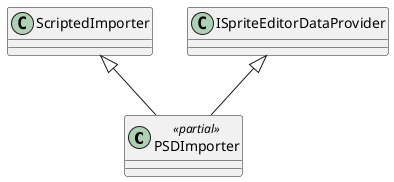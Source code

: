 @startuml
class PSDImporter <<partial>> {
}
ScriptedImporter <|-- PSDImporter
ISpriteEditorDataProvider <|-- PSDImporter
@enduml
